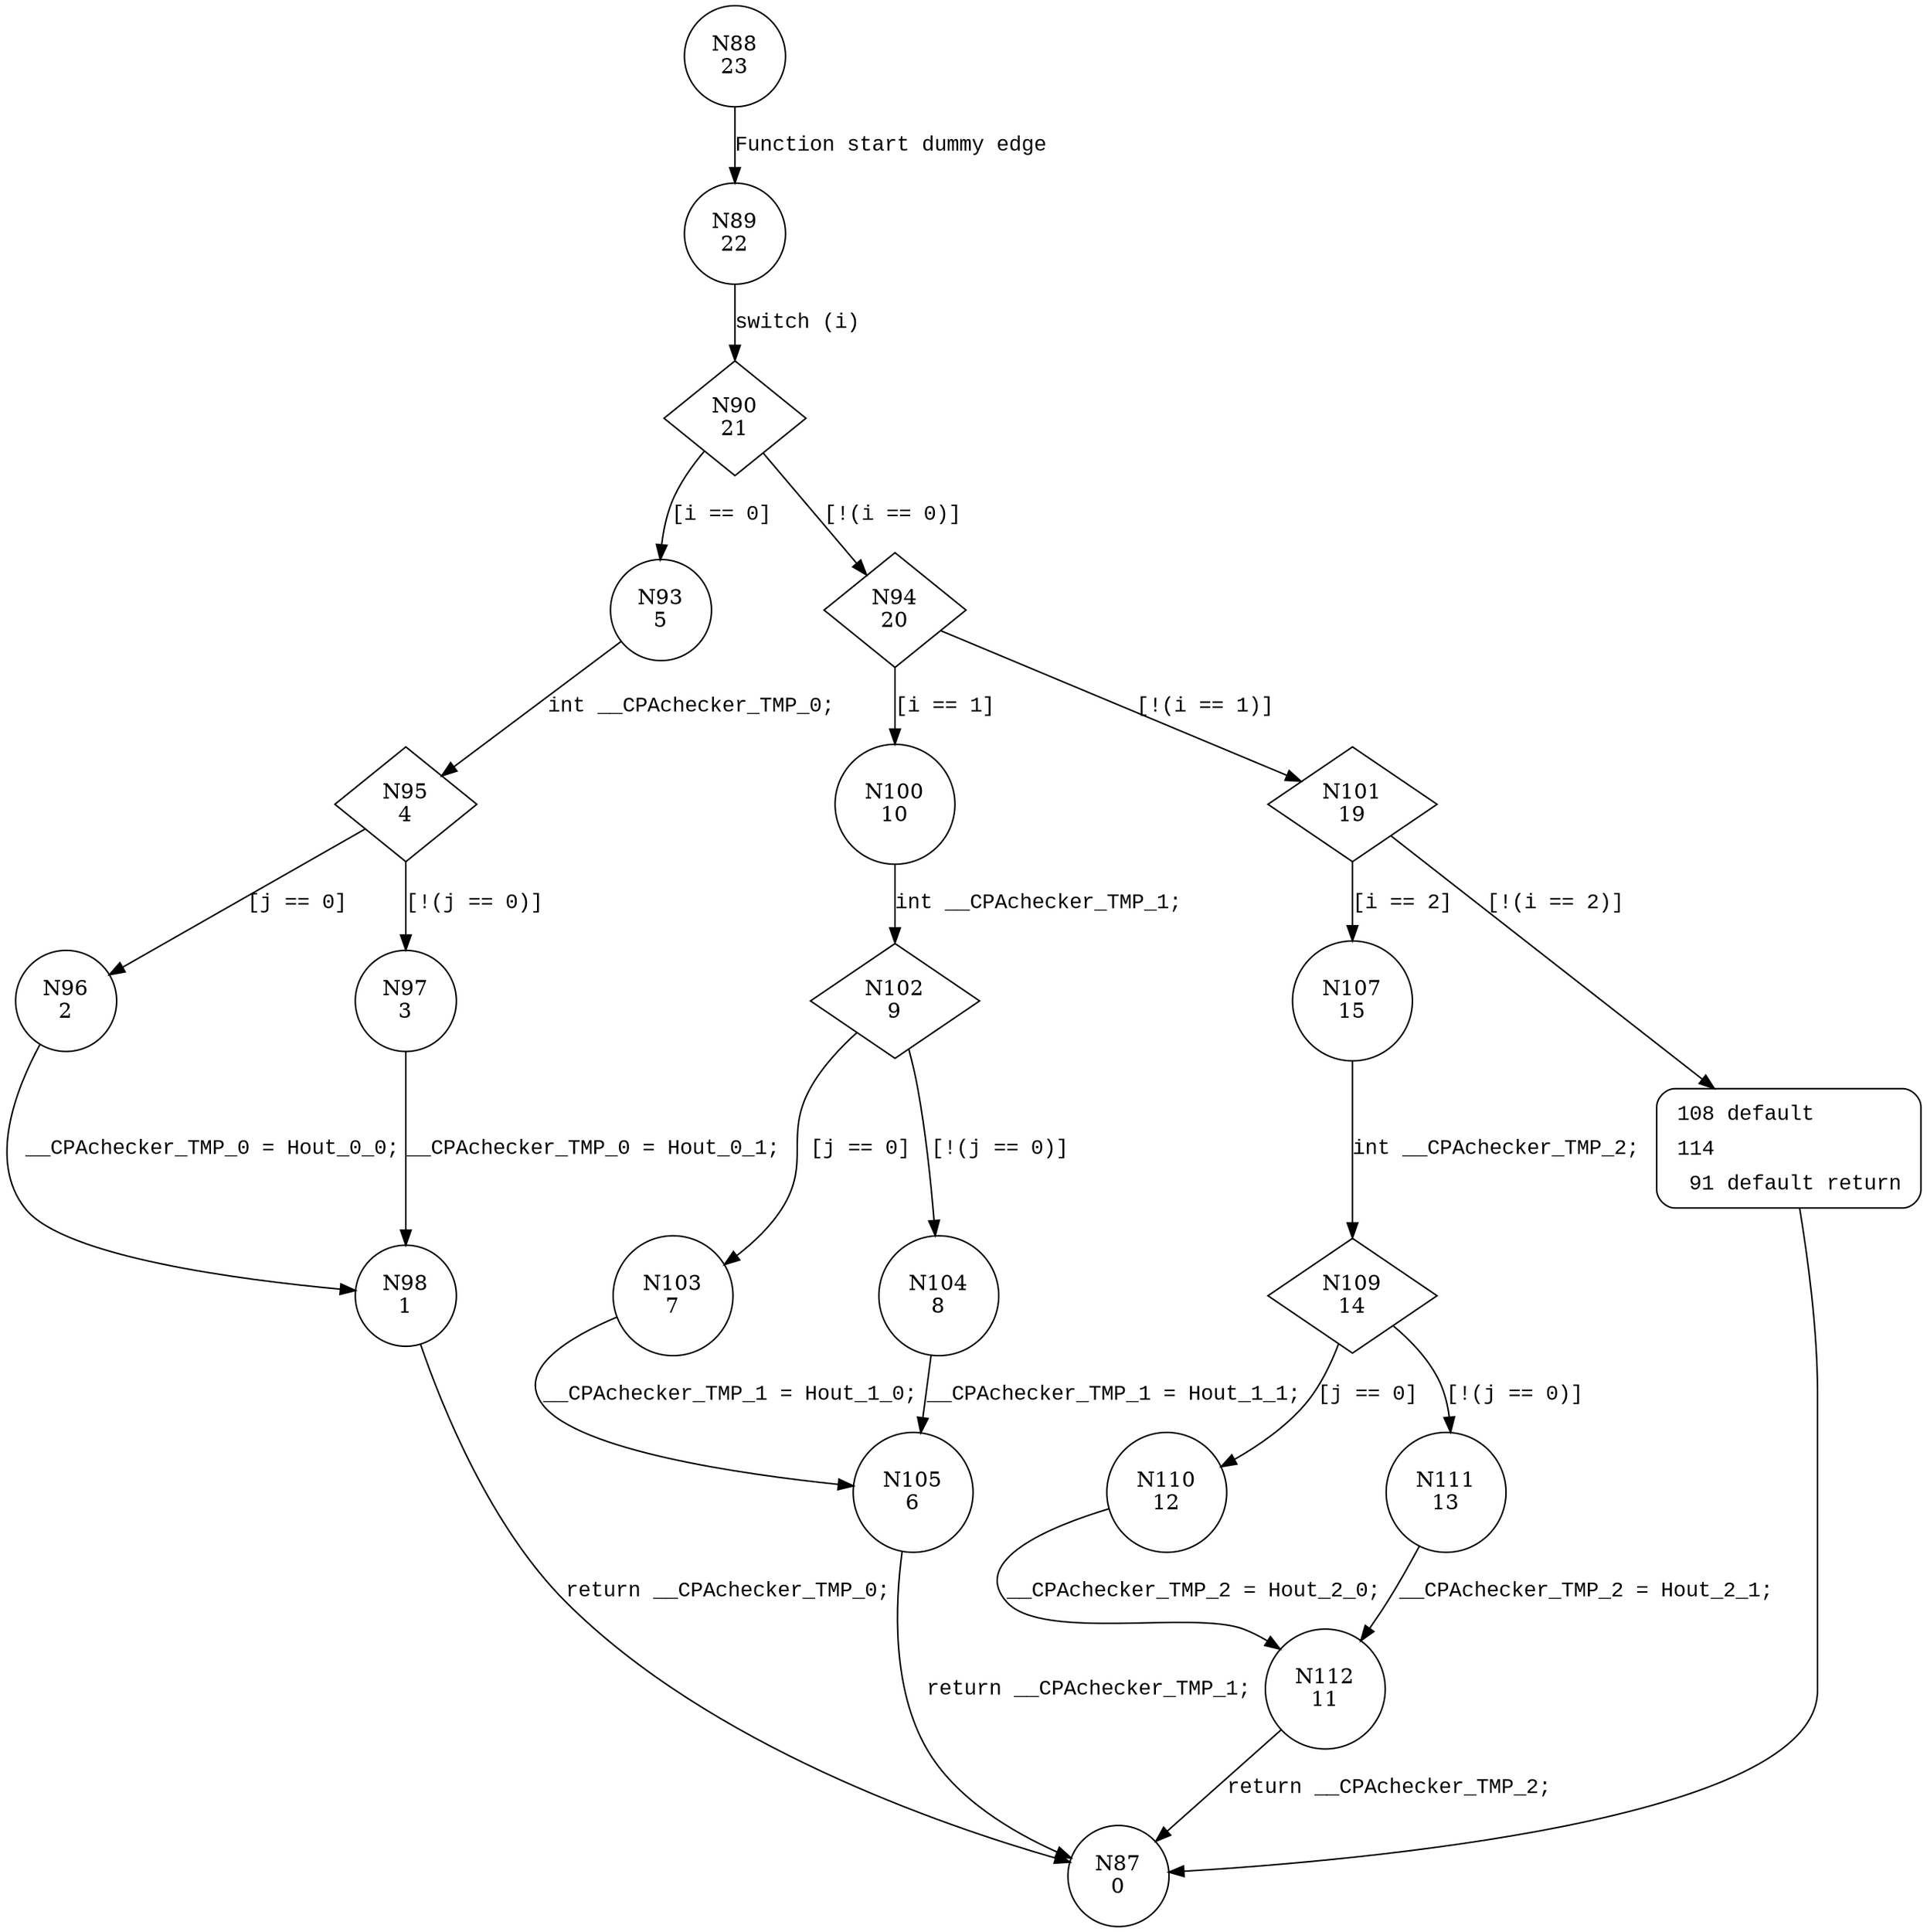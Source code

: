 digraph getHout {
88 [shape="circle" label="N88\n23"]
89 [shape="circle" label="N89\n22"]
90 [shape="diamond" label="N90\n21"]
93 [shape="circle" label="N93\n5"]
94 [shape="diamond" label="N94\n20"]
100 [shape="circle" label="N100\n10"]
101 [shape="diamond" label="N101\n19"]
107 [shape="circle" label="N107\n15"]
108 [shape="circle" label="N108\n18"]
109 [shape="diamond" label="N109\n14"]
110 [shape="circle" label="N110\n12"]
111 [shape="circle" label="N111\n13"]
112 [shape="circle" label="N112\n11"]
87 [shape="circle" label="N87\n0"]
102 [shape="diamond" label="N102\n9"]
103 [shape="circle" label="N103\n7"]
104 [shape="circle" label="N104\n8"]
105 [shape="circle" label="N105\n6"]
95 [shape="diamond" label="N95\n4"]
96 [shape="circle" label="N96\n2"]
97 [shape="circle" label="N97\n3"]
98 [shape="circle" label="N98\n1"]
108 [style="filled,bold" penwidth="1" fillcolor="white" fontname="Courier New" shape="Mrecord" label=<<table border="0" cellborder="0" cellpadding="3" bgcolor="white"><tr><td align="right">108</td><td align="left">default</td></tr><tr><td align="right">114</td><td align="left"></td></tr><tr><td align="right">91</td><td align="left">default return</td></tr></table>>]
108 -> 87[label=""]
88 -> 89 [label="Function start dummy edge" fontname="Courier New"]
90 -> 93 [label="[i == 0]" fontname="Courier New"]
90 -> 94 [label="[!(i == 0)]" fontname="Courier New"]
94 -> 100 [label="[i == 1]" fontname="Courier New"]
94 -> 101 [label="[!(i == 1)]" fontname="Courier New"]
101 -> 107 [label="[i == 2]" fontname="Courier New"]
101 -> 108 [label="[!(i == 2)]" fontname="Courier New"]
107 -> 109 [label="int __CPAchecker_TMP_2;" fontname="Courier New"]
109 -> 110 [label="[j == 0]" fontname="Courier New"]
109 -> 111 [label="[!(j == 0)]" fontname="Courier New"]
112 -> 87 [label="return __CPAchecker_TMP_2;" fontname="Courier New"]
100 -> 102 [label="int __CPAchecker_TMP_1;" fontname="Courier New"]
102 -> 103 [label="[j == 0]" fontname="Courier New"]
102 -> 104 [label="[!(j == 0)]" fontname="Courier New"]
105 -> 87 [label="return __CPAchecker_TMP_1;" fontname="Courier New"]
93 -> 95 [label="int __CPAchecker_TMP_0;" fontname="Courier New"]
95 -> 96 [label="[j == 0]" fontname="Courier New"]
95 -> 97 [label="[!(j == 0)]" fontname="Courier New"]
98 -> 87 [label="return __CPAchecker_TMP_0;" fontname="Courier New"]
89 -> 90 [label="switch (i)" fontname="Courier New"]
111 -> 112 [label="__CPAchecker_TMP_2 = Hout_2_1;" fontname="Courier New"]
110 -> 112 [label="__CPAchecker_TMP_2 = Hout_2_0;" fontname="Courier New"]
104 -> 105 [label="__CPAchecker_TMP_1 = Hout_1_1;" fontname="Courier New"]
103 -> 105 [label="__CPAchecker_TMP_1 = Hout_1_0;" fontname="Courier New"]
97 -> 98 [label="__CPAchecker_TMP_0 = Hout_0_1;" fontname="Courier New"]
96 -> 98 [label="__CPAchecker_TMP_0 = Hout_0_0;" fontname="Courier New"]
}